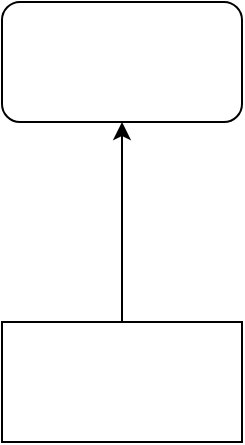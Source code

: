 <mxfile version="12.9.14" type="github">
  <diagram id="cGebSh-giMJ_sSkDRZll" name="Page-1">
    <mxGraphModel dx="1426" dy="726" grid="1" gridSize="10" guides="1" tooltips="1" connect="1" arrows="1" fold="1" page="1" pageScale="1" pageWidth="827" pageHeight="1169" math="0" shadow="0">
      <root>
        <mxCell id="0" />
        <mxCell id="1" parent="0" />
        <mxCell id="4WnGMgaAHcAUWdQLiOON-1" value="" style="rounded=1;whiteSpace=wrap;html=1;" vertex="1" parent="1">
          <mxGeometry x="180" y="70" width="120" height="60" as="geometry" />
        </mxCell>
        <mxCell id="4WnGMgaAHcAUWdQLiOON-3" style="edgeStyle=orthogonalEdgeStyle;rounded=0;orthogonalLoop=1;jettySize=auto;html=1;entryX=0.5;entryY=1;entryDx=0;entryDy=0;" edge="1" parent="1" source="4WnGMgaAHcAUWdQLiOON-2" target="4WnGMgaAHcAUWdQLiOON-1">
          <mxGeometry relative="1" as="geometry" />
        </mxCell>
        <mxCell id="4WnGMgaAHcAUWdQLiOON-2" value="" style="rounded=0;whiteSpace=wrap;html=1;" vertex="1" parent="1">
          <mxGeometry x="180" y="230" width="120" height="60" as="geometry" />
        </mxCell>
      </root>
    </mxGraphModel>
  </diagram>
</mxfile>
